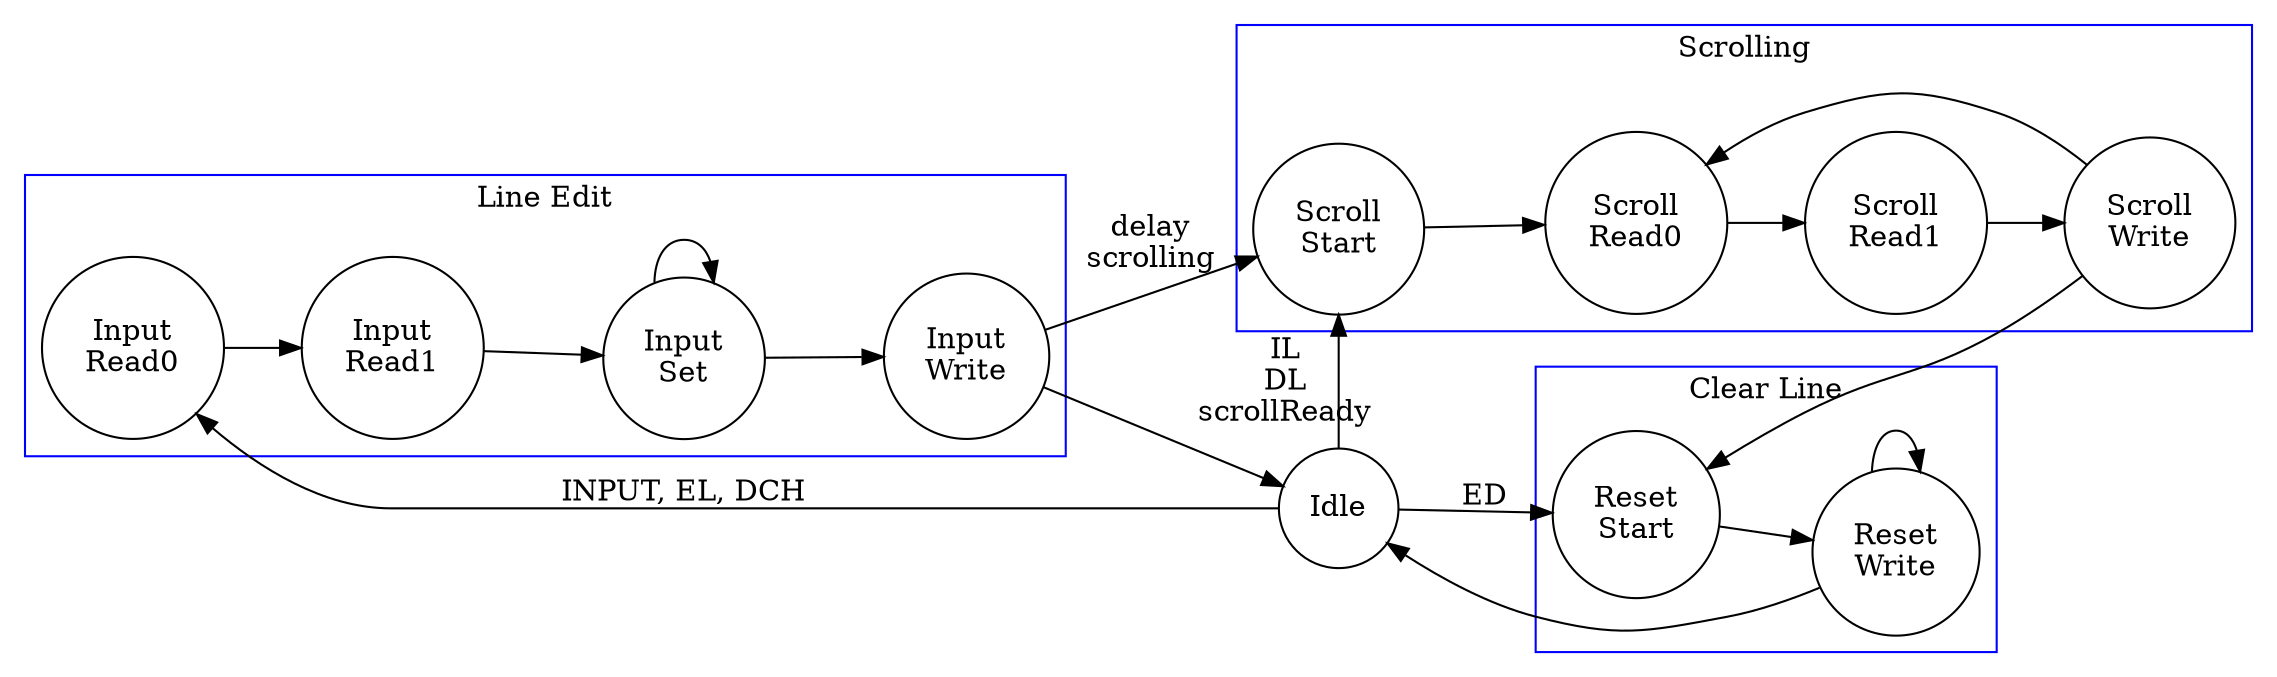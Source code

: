 digraph EDIT {   
	node[shape=circle];  
	rankdir=LR;

	Idle;

	subgraph cluster_1
	{
		color=blue;
        label="Line Edit";  

		Input_Read0[label="Input\nRead0"];
		Input_Read1[label="Input\nRead1"];
		Input_Set[label="Input\nSet"];
		Input_Write[label="Input\nWrite"];
	}

	subgraph cluster_2
	{
        label="Scrolling";  
		color=blue;

		Scroll_Start[label="Scroll\nStart"];
		Scroll_Read0[label="Scroll\nRead0"];
		Scroll_Read1[label="Scroll\nRead1"];
		Scroll_Write[label="Scroll\nWrite"];
	}

	subgraph cluster_3
	{
		color=blue;
		label="Clear Line"

		Reset_Start[label="Reset\nStart"];
		Reset_Write[label="Reset\nWrite"];
	}

	Idle->Input_Read0[label="INPUT, EL, DCH"];
	Idle->Scroll_Start[label="IL\nDL\nscrollReady"];
	Idle->Reset_Start[label="ED"];

	Input_Read0->Input_Read1;
	Input_Read1->Input_Set;
	Input_Set->Input_Set;
	Input_Set->Input_Write;
	Input_Write->Idle;
	Input_Write->Scroll_Start[label="delay\nscrolling"];

	Scroll_Start->Scroll_Read0;
	Scroll_Read0->Scroll_Read1;
	Scroll_Read1->Scroll_Write;
	Scroll_Write->Scroll_Read0;
	Scroll_Write->Reset_Start;

	Reset_Start->Reset_Write;
	Reset_Write->Reset_Write;
	Reset_Write->Idle;
}
